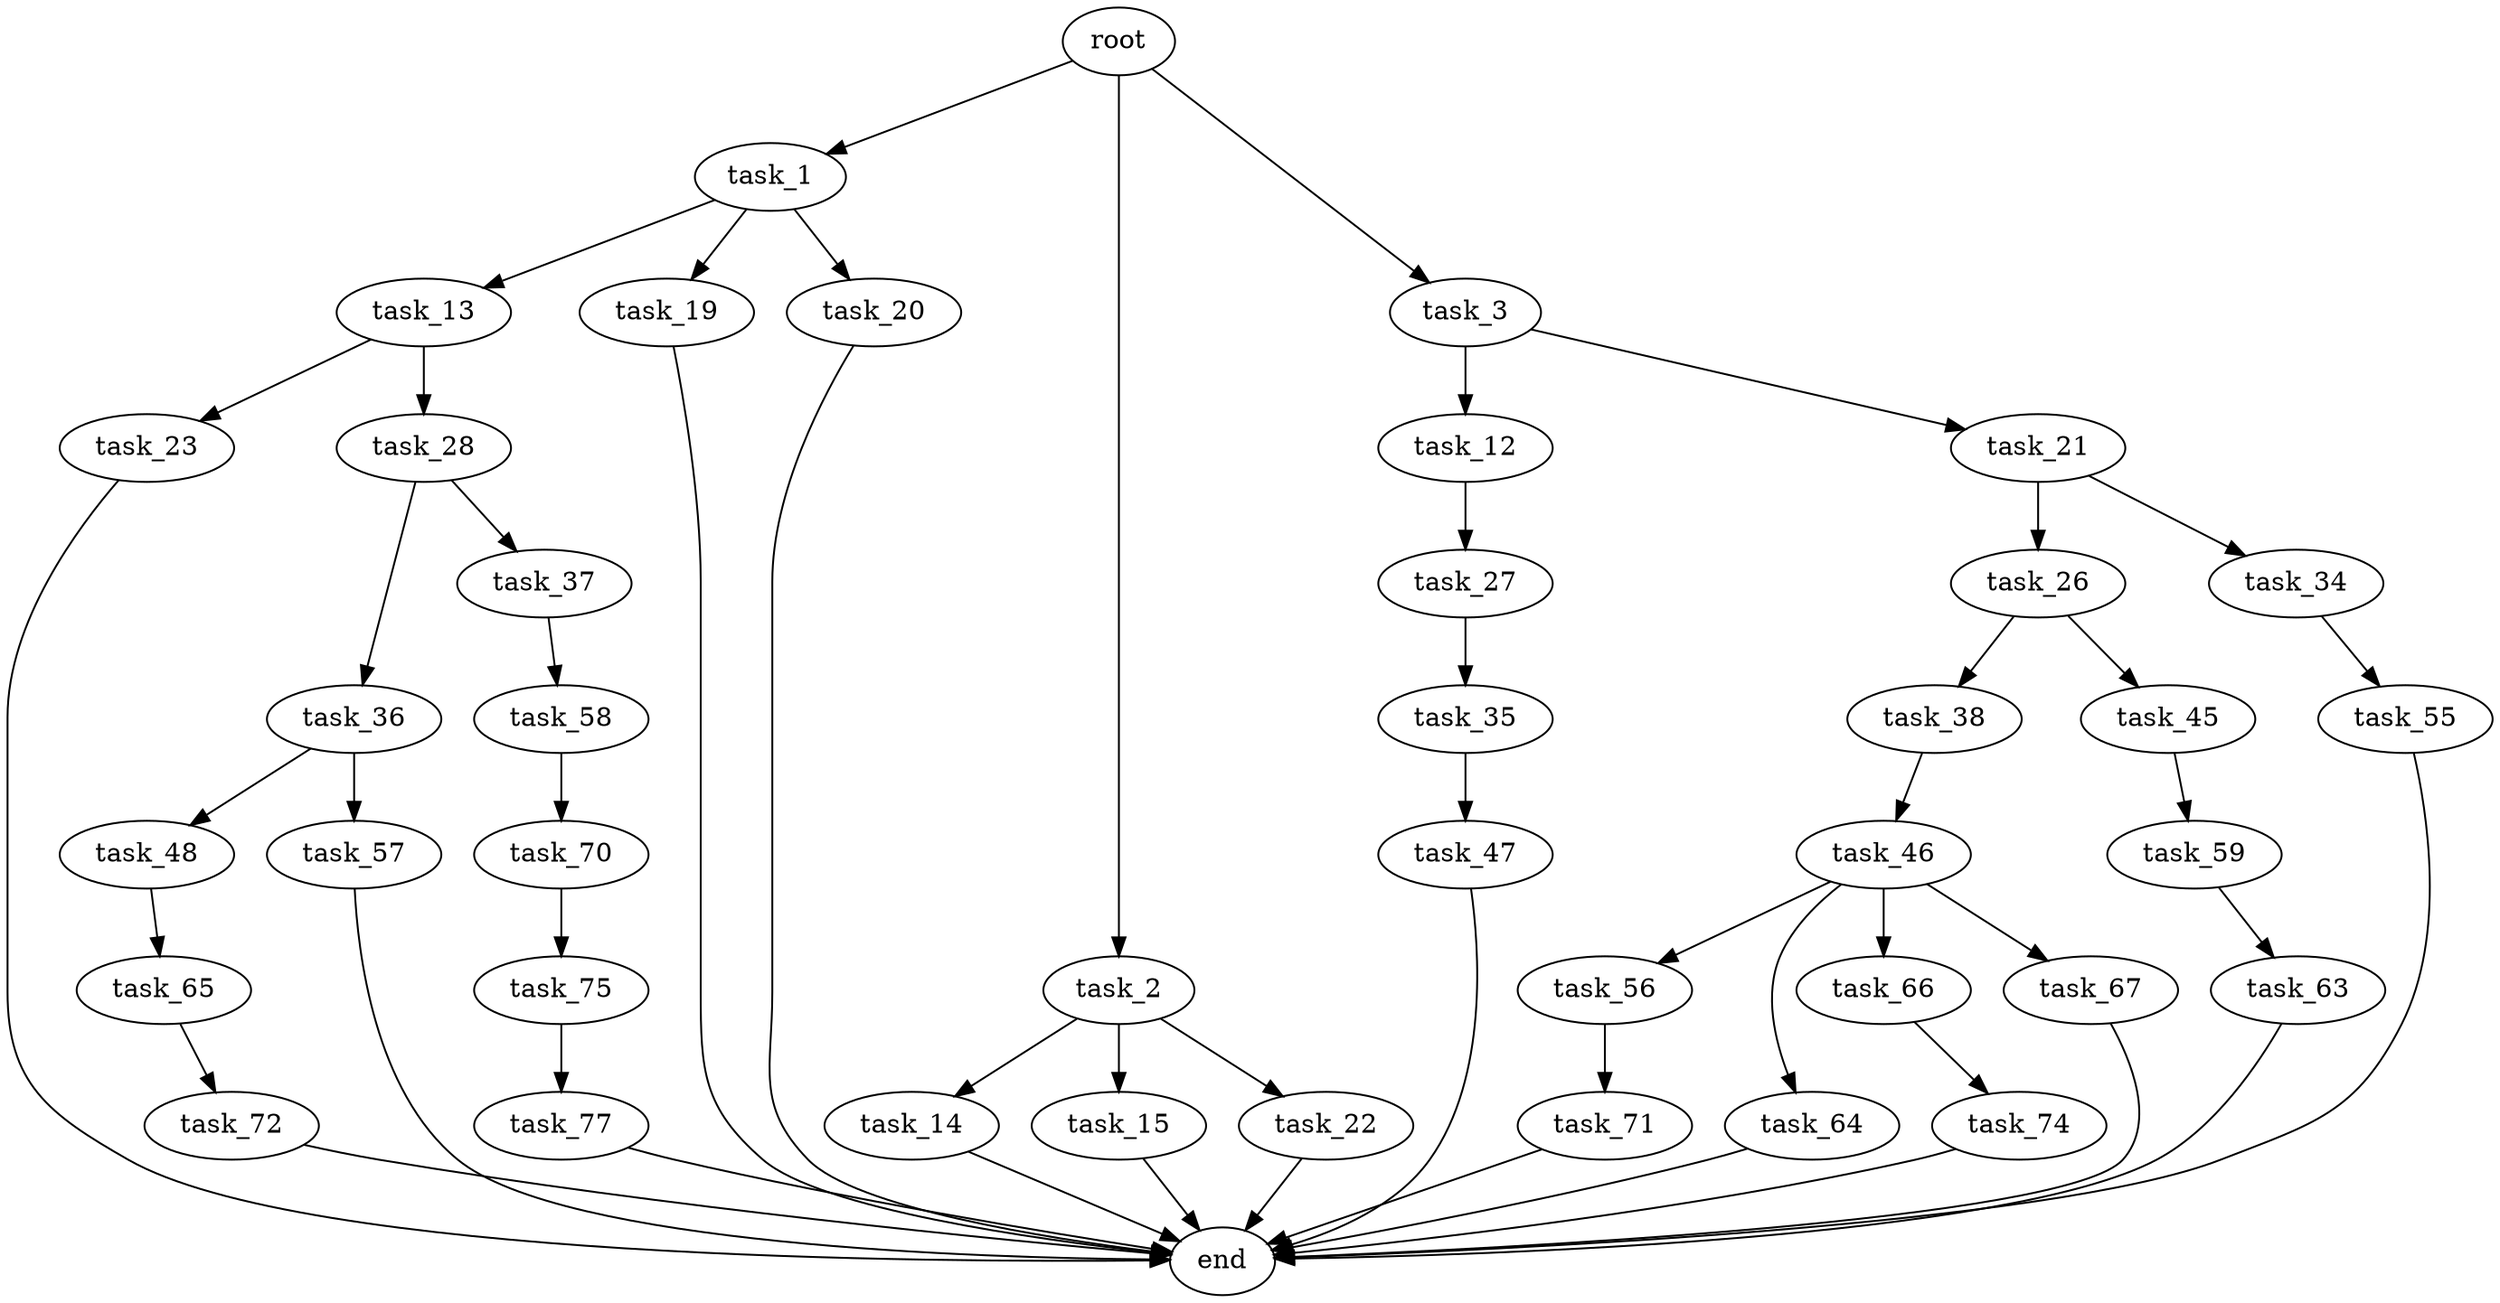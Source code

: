 digraph G {
  root [size="0.000000"];
  task_1 [size="816146919679.000000"];
  task_2 [size="9594621072.000000"];
  task_3 [size="782757789696.000000"];
  task_12 [size="18287086905.000000"];
  task_13 [size="109176821539.000000"];
  task_14 [size="243833099401.000000"];
  task_15 [size="231928233984.000000"];
  task_19 [size="1359141434337.000000"];
  task_20 [size="782757789696.000000"];
  task_21 [size="128399072216.000000"];
  task_22 [size="7055082296.000000"];
  task_23 [size="1073741824000.000000"];
  task_26 [size="28991029248.000000"];
  task_27 [size="1073741824000.000000"];
  task_28 [size="340196024522.000000"];
  task_34 [size="1375128272389.000000"];
  task_35 [size="24117114865.000000"];
  task_36 [size="68719476736.000000"];
  task_37 [size="206948053408.000000"];
  task_38 [size="68719476736.000000"];
  task_45 [size="3888103100.000000"];
  task_46 [size="231928233984.000000"];
  task_47 [size="50217247613.000000"];
  task_48 [size="655149029421.000000"];
  task_55 [size="549755813888.000000"];
  task_56 [size="28991029248.000000"];
  task_57 [size="9190968513.000000"];
  task_58 [size="619839648.000000"];
  task_59 [size="782757789696.000000"];
  task_63 [size="1213978520.000000"];
  task_64 [size="62646136089.000000"];
  task_65 [size="443711621949.000000"];
  task_66 [size="549755813888.000000"];
  task_67 [size="18270940080.000000"];
  task_70 [size="60293779555.000000"];
  task_71 [size="11016210081.000000"];
  task_72 [size="549755813888.000000"];
  task_74 [size="8589934592.000000"];
  task_75 [size="8589934592.000000"];
  task_77 [size="793233008688.000000"];
  end [size="0.000000"];

  root -> task_1 [size="1.000000"];
  root -> task_2 [size="1.000000"];
  root -> task_3 [size="1.000000"];
  task_1 -> task_13 [size="536870912.000000"];
  task_1 -> task_19 [size="536870912.000000"];
  task_1 -> task_20 [size="536870912.000000"];
  task_2 -> task_14 [size="33554432.000000"];
  task_2 -> task_15 [size="33554432.000000"];
  task_2 -> task_22 [size="33554432.000000"];
  task_3 -> task_12 [size="679477248.000000"];
  task_3 -> task_21 [size="679477248.000000"];
  task_12 -> task_27 [size="301989888.000000"];
  task_13 -> task_23 [size="75497472.000000"];
  task_13 -> task_28 [size="75497472.000000"];
  task_14 -> end [size="1.000000"];
  task_15 -> end [size="1.000000"];
  task_19 -> end [size="1.000000"];
  task_20 -> end [size="1.000000"];
  task_21 -> task_26 [size="134217728.000000"];
  task_21 -> task_34 [size="134217728.000000"];
  task_22 -> end [size="1.000000"];
  task_23 -> end [size="1.000000"];
  task_26 -> task_38 [size="75497472.000000"];
  task_26 -> task_45 [size="75497472.000000"];
  task_27 -> task_35 [size="838860800.000000"];
  task_28 -> task_36 [size="411041792.000000"];
  task_28 -> task_37 [size="411041792.000000"];
  task_34 -> task_55 [size="838860800.000000"];
  task_35 -> task_47 [size="536870912.000000"];
  task_36 -> task_48 [size="134217728.000000"];
  task_36 -> task_57 [size="134217728.000000"];
  task_37 -> task_58 [size="209715200.000000"];
  task_38 -> task_46 [size="134217728.000000"];
  task_45 -> task_59 [size="75497472.000000"];
  task_46 -> task_56 [size="301989888.000000"];
  task_46 -> task_64 [size="301989888.000000"];
  task_46 -> task_66 [size="301989888.000000"];
  task_46 -> task_67 [size="301989888.000000"];
  task_47 -> end [size="1.000000"];
  task_48 -> task_65 [size="411041792.000000"];
  task_55 -> end [size="1.000000"];
  task_56 -> task_71 [size="75497472.000000"];
  task_57 -> end [size="1.000000"];
  task_58 -> task_70 [size="33554432.000000"];
  task_59 -> task_63 [size="679477248.000000"];
  task_63 -> end [size="1.000000"];
  task_64 -> end [size="1.000000"];
  task_65 -> task_72 [size="679477248.000000"];
  task_66 -> task_74 [size="536870912.000000"];
  task_67 -> end [size="1.000000"];
  task_70 -> task_75 [size="209715200.000000"];
  task_71 -> end [size="1.000000"];
  task_72 -> end [size="1.000000"];
  task_74 -> end [size="1.000000"];
  task_75 -> task_77 [size="33554432.000000"];
  task_77 -> end [size="1.000000"];
}
